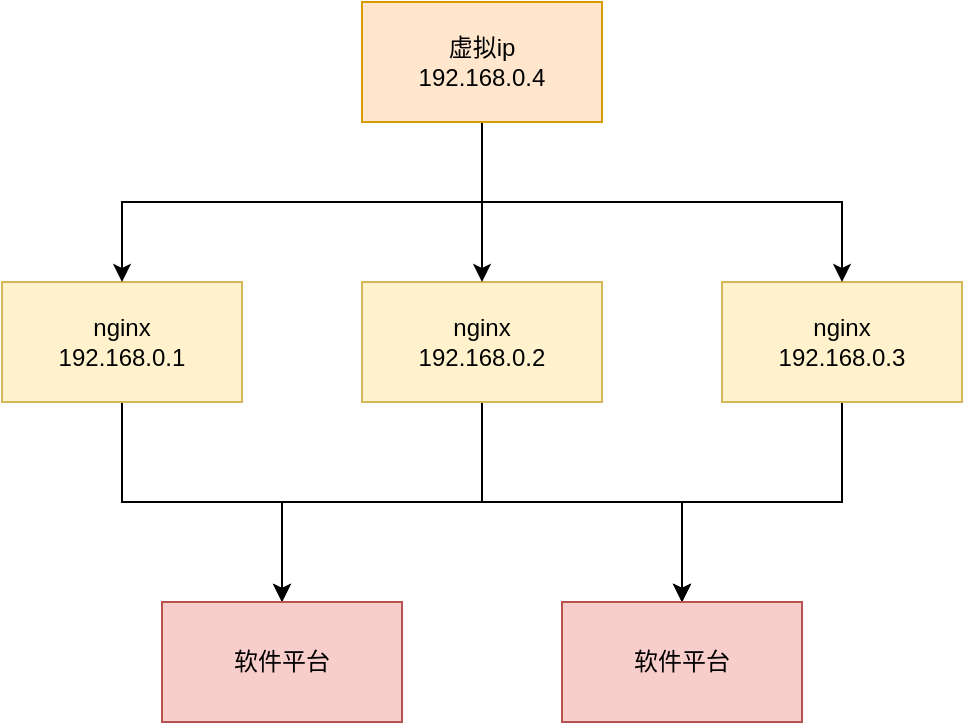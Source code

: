<mxfile version="20.0.3" type="github">
  <diagram id="AbGB8vphmDzImQ63fVPD" name="nginx架构">
    <mxGraphModel dx="1422" dy="762" grid="1" gridSize="10" guides="1" tooltips="1" connect="1" arrows="1" fold="1" page="1" pageScale="1" pageWidth="827" pageHeight="1169" math="0" shadow="0">
      <root>
        <mxCell id="0" />
        <mxCell id="1" parent="0" />
        <mxCell id="PTd9Yx-x4nZZ-ReN7KOH-13" style="edgeStyle=orthogonalEdgeStyle;rounded=0;orthogonalLoop=1;jettySize=auto;html=1;exitX=0.5;exitY=1;exitDx=0;exitDy=0;" edge="1" parent="1" source="PTd9Yx-x4nZZ-ReN7KOH-1" target="PTd9Yx-x4nZZ-ReN7KOH-9">
          <mxGeometry relative="1" as="geometry" />
        </mxCell>
        <mxCell id="PTd9Yx-x4nZZ-ReN7KOH-14" style="edgeStyle=orthogonalEdgeStyle;rounded=0;orthogonalLoop=1;jettySize=auto;html=1;exitX=0.5;exitY=1;exitDx=0;exitDy=0;entryX=0.5;entryY=0;entryDx=0;entryDy=0;" edge="1" parent="1" source="PTd9Yx-x4nZZ-ReN7KOH-1" target="PTd9Yx-x4nZZ-ReN7KOH-10">
          <mxGeometry relative="1" as="geometry" />
        </mxCell>
        <mxCell id="PTd9Yx-x4nZZ-ReN7KOH-1" value="nginx&lt;br&gt;192.168.0.1" style="rounded=0;whiteSpace=wrap;html=1;fillColor=#fff2cc;strokeColor=#d6b656;" vertex="1" parent="1">
          <mxGeometry x="160" y="250" width="120" height="60" as="geometry" />
        </mxCell>
        <mxCell id="PTd9Yx-x4nZZ-ReN7KOH-11" style="edgeStyle=orthogonalEdgeStyle;rounded=0;orthogonalLoop=1;jettySize=auto;html=1;exitX=0.5;exitY=1;exitDx=0;exitDy=0;" edge="1" parent="1" source="PTd9Yx-x4nZZ-ReN7KOH-2" target="PTd9Yx-x4nZZ-ReN7KOH-9">
          <mxGeometry relative="1" as="geometry" />
        </mxCell>
        <mxCell id="PTd9Yx-x4nZZ-ReN7KOH-12" style="edgeStyle=orthogonalEdgeStyle;rounded=0;orthogonalLoop=1;jettySize=auto;html=1;exitX=0.5;exitY=1;exitDx=0;exitDy=0;" edge="1" parent="1" source="PTd9Yx-x4nZZ-ReN7KOH-2" target="PTd9Yx-x4nZZ-ReN7KOH-10">
          <mxGeometry relative="1" as="geometry" />
        </mxCell>
        <mxCell id="PTd9Yx-x4nZZ-ReN7KOH-2" value="nginx&lt;br&gt;192.168.0.2" style="rounded=0;whiteSpace=wrap;html=1;fillColor=#fff2cc;strokeColor=#d6b656;" vertex="1" parent="1">
          <mxGeometry x="340" y="250" width="120" height="60" as="geometry" />
        </mxCell>
        <mxCell id="PTd9Yx-x4nZZ-ReN7KOH-15" value="" style="edgeStyle=orthogonalEdgeStyle;rounded=0;orthogonalLoop=1;jettySize=auto;html=1;" edge="1" parent="1" source="PTd9Yx-x4nZZ-ReN7KOH-3" target="PTd9Yx-x4nZZ-ReN7KOH-10">
          <mxGeometry relative="1" as="geometry" />
        </mxCell>
        <mxCell id="PTd9Yx-x4nZZ-ReN7KOH-3" value="nginx&lt;br&gt;192.168.0.3" style="rounded=0;whiteSpace=wrap;html=1;fillColor=#fff2cc;strokeColor=#d6b656;" vertex="1" parent="1">
          <mxGeometry x="520" y="250" width="120" height="60" as="geometry" />
        </mxCell>
        <mxCell id="PTd9Yx-x4nZZ-ReN7KOH-5" style="edgeStyle=orthogonalEdgeStyle;rounded=0;orthogonalLoop=1;jettySize=auto;html=1;exitX=0.5;exitY=1;exitDx=0;exitDy=0;" edge="1" parent="1" source="PTd9Yx-x4nZZ-ReN7KOH-4" target="PTd9Yx-x4nZZ-ReN7KOH-2">
          <mxGeometry relative="1" as="geometry" />
        </mxCell>
        <mxCell id="PTd9Yx-x4nZZ-ReN7KOH-7" style="edgeStyle=orthogonalEdgeStyle;rounded=0;orthogonalLoop=1;jettySize=auto;html=1;exitX=0.5;exitY=1;exitDx=0;exitDy=0;entryX=0.5;entryY=0;entryDx=0;entryDy=0;" edge="1" parent="1" source="PTd9Yx-x4nZZ-ReN7KOH-4" target="PTd9Yx-x4nZZ-ReN7KOH-1">
          <mxGeometry relative="1" as="geometry" />
        </mxCell>
        <mxCell id="PTd9Yx-x4nZZ-ReN7KOH-8" style="edgeStyle=orthogonalEdgeStyle;rounded=0;orthogonalLoop=1;jettySize=auto;html=1;exitX=0.5;exitY=1;exitDx=0;exitDy=0;" edge="1" parent="1" source="PTd9Yx-x4nZZ-ReN7KOH-4" target="PTd9Yx-x4nZZ-ReN7KOH-3">
          <mxGeometry relative="1" as="geometry" />
        </mxCell>
        <mxCell id="PTd9Yx-x4nZZ-ReN7KOH-4" value="虚拟ip&lt;br&gt;192.168.0.4" style="rounded=0;whiteSpace=wrap;html=1;fillColor=#ffe6cc;strokeColor=#d79b00;" vertex="1" parent="1">
          <mxGeometry x="340" y="110" width="120" height="60" as="geometry" />
        </mxCell>
        <mxCell id="PTd9Yx-x4nZZ-ReN7KOH-9" value="软件平台" style="rounded=0;whiteSpace=wrap;html=1;fillColor=#f8cecc;strokeColor=#b85450;" vertex="1" parent="1">
          <mxGeometry x="240" y="410" width="120" height="60" as="geometry" />
        </mxCell>
        <mxCell id="PTd9Yx-x4nZZ-ReN7KOH-10" value="软件平台" style="rounded=0;whiteSpace=wrap;html=1;fillColor=#f8cecc;strokeColor=#b85450;" vertex="1" parent="1">
          <mxGeometry x="440" y="410" width="120" height="60" as="geometry" />
        </mxCell>
      </root>
    </mxGraphModel>
  </diagram>
</mxfile>

